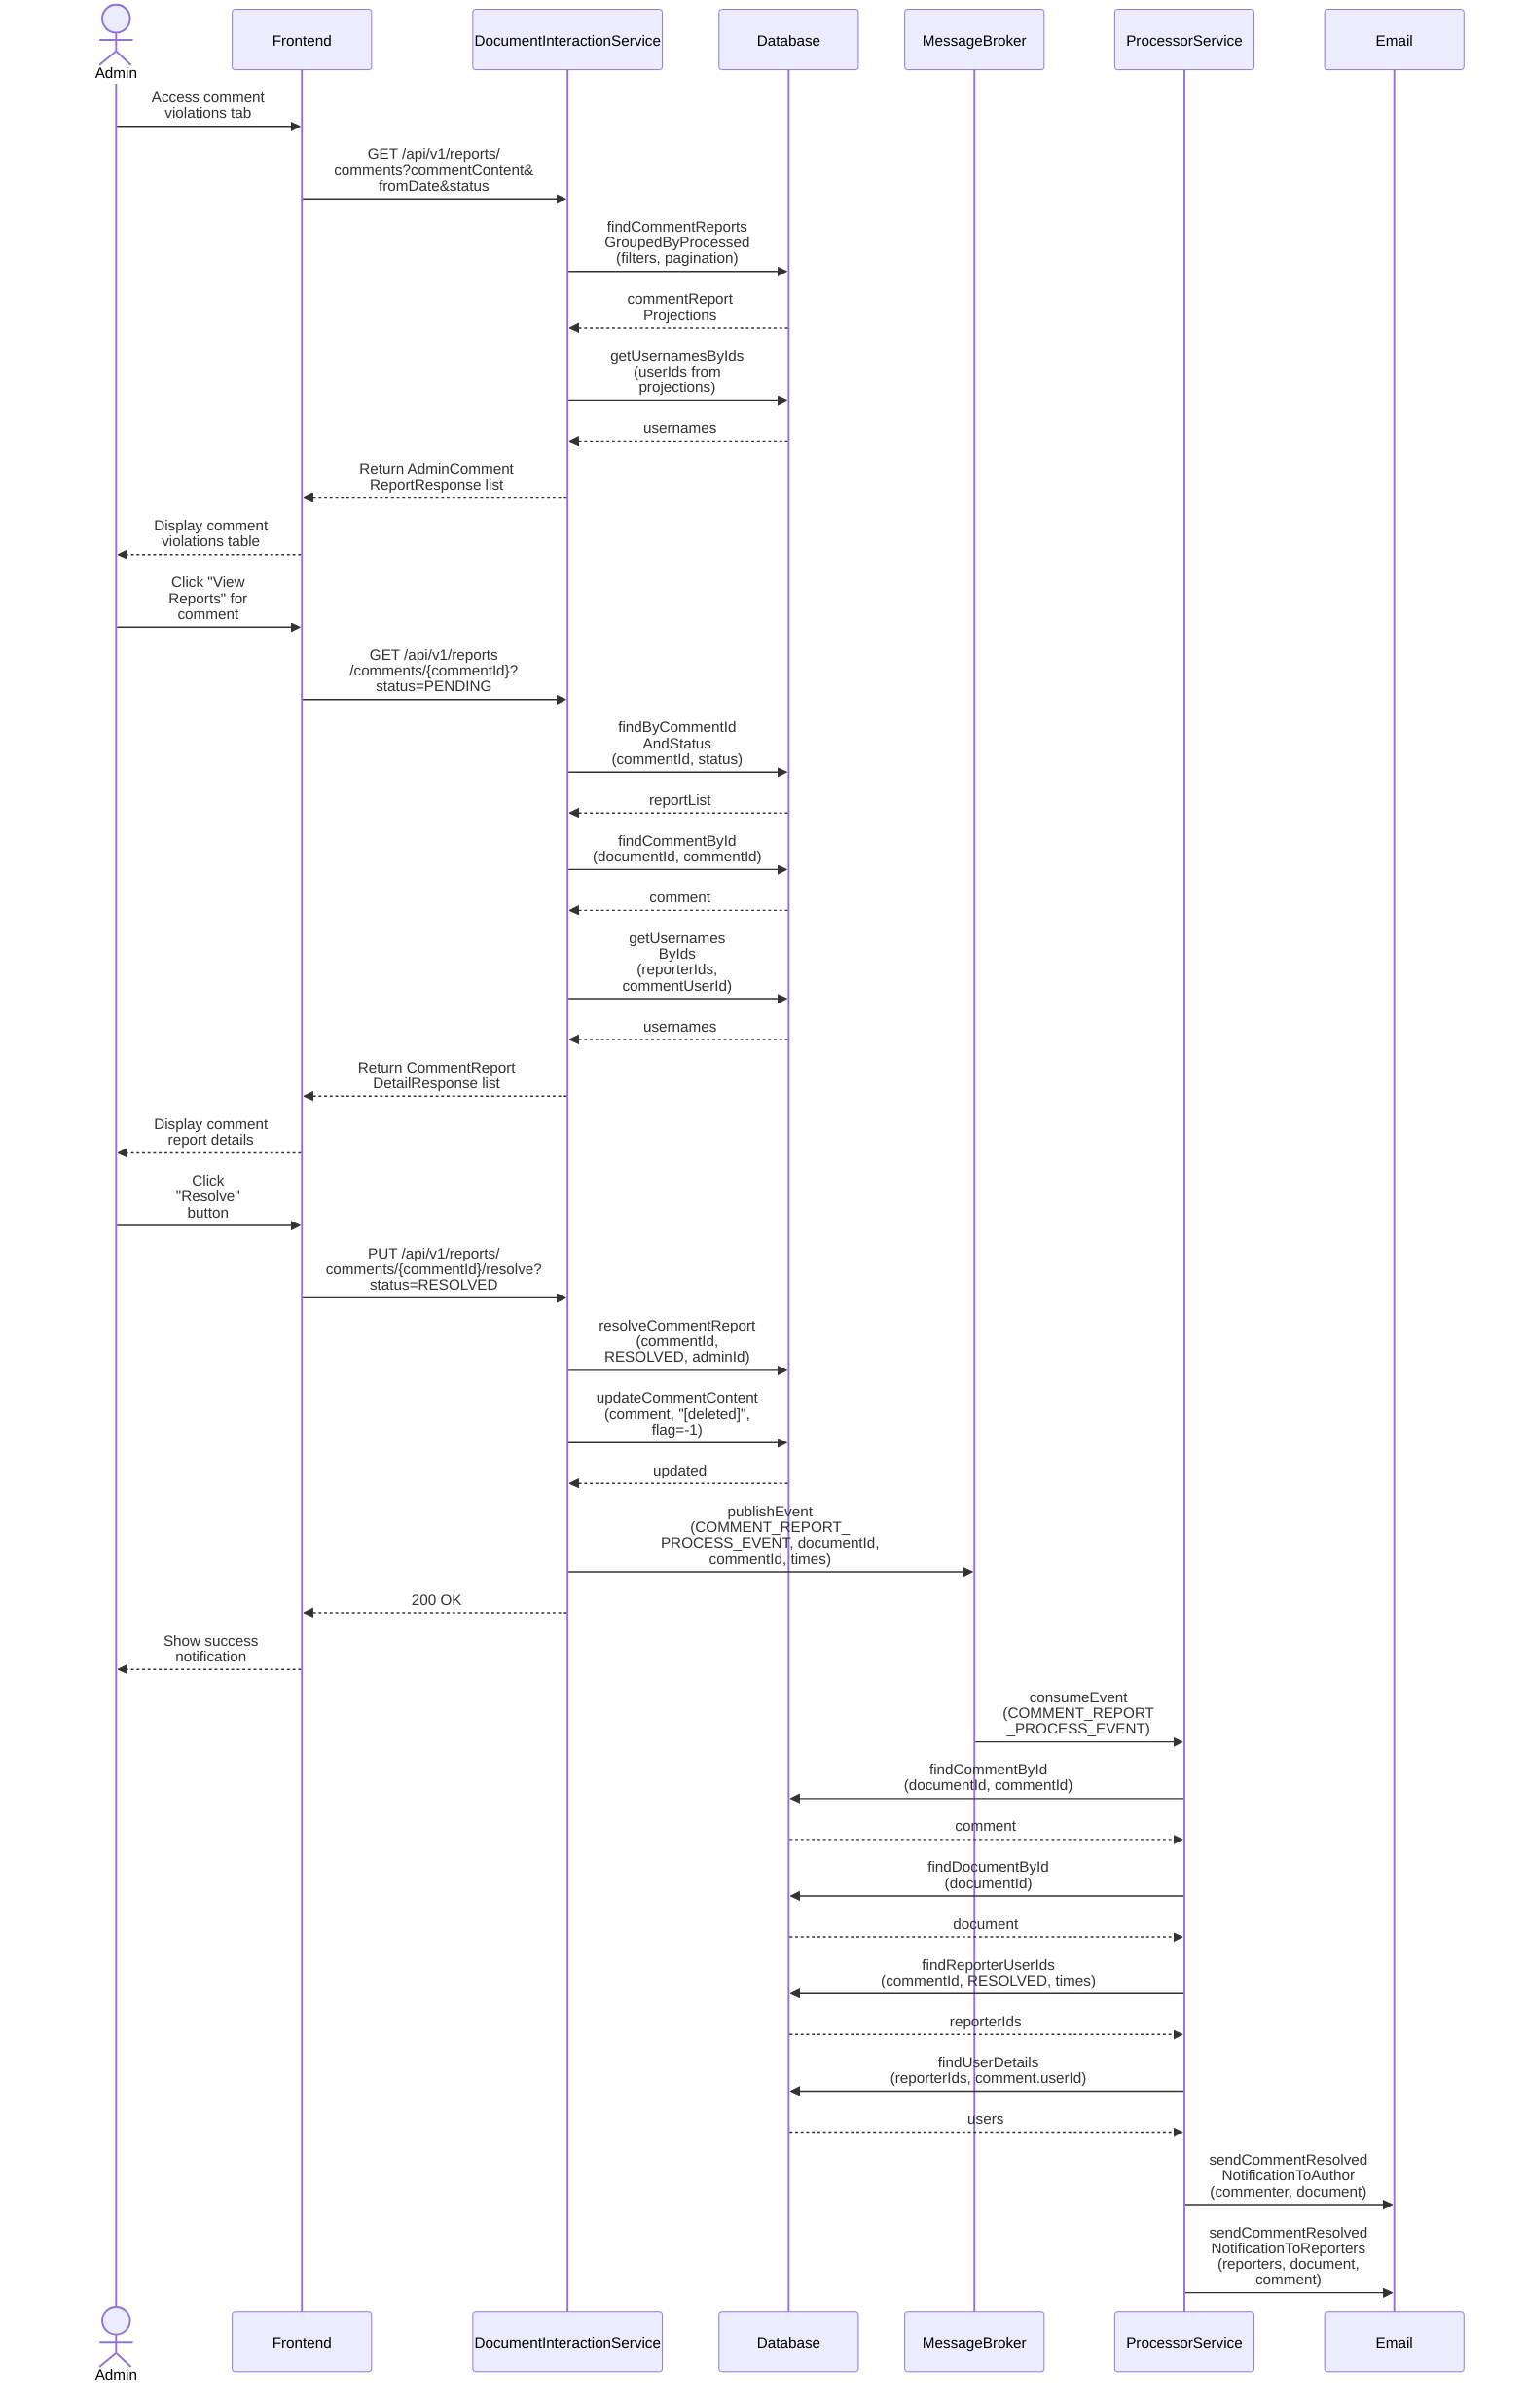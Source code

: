 sequenceDiagram
    actor Admin
    participant Frontend
    participant DIS as DocumentInteractionService
    participant DB as Database
    participant MB as MessageBroker
    participant PS as ProcessorService
    participant Email

%% Admin views comment violations
    Admin->>Frontend: Access comment <br> violations tab
    Frontend->>DIS: GET /api/v1/reports/<br>comments?commentContent&<br>fromDate&status
    DIS->>DB: findCommentReports<br>GroupedByProcessed<br>(filters, pagination)
    DB-->>DIS: commentReport<br>Projections
    DIS->>DB: getUsernamesByIds<br>(userIds from<br> projections)
    DB-->>DIS: usernames
    DIS-->>Frontend: Return AdminComment<br>ReportResponse list
    Frontend-->>Admin: Display comment <br> violations table

%% Admin views specific comment report details
    Admin->>Frontend: Click "View <br> Reports" for <br> comment
    Frontend->>DIS: GET /api/v1/reports<br>/comments/{commentId}?<br>status=PENDING
    DIS->>DB: findByCommentId<br>AndStatus<br>(commentId, status)
    DB-->>DIS: reportList
    DIS->>DB: findCommentById<br>(documentId, commentId)
    DB-->>DIS: comment
    DIS->>DB: getUsernames<br>ByIds<br>(reporterIds, <br>commentUserId)
    DB-->>DIS: usernames
    DIS-->>Frontend: Return CommentReport<br>DetailResponse list
    Frontend-->>Admin: Display comment <br> report details

%% Admin resolves a comment report (removes the comment)
    Admin->>Frontend: Click <br> "Resolve"  <br>button
    Frontend->>DIS: PUT /api/v1/reports/<br>comments/{commentId}/resolve?<br>status=RESOLVED

    DIS->>DB: resolveCommentReport<br>(commentId, <br>RESOLVED, adminId)
    DIS->>DB: updateCommentContent<br>(comment, "[deleted]",<br> flag=-1)
    DB-->>DIS: updated

    DIS->>MB: publishEvent<br>(COMMENT_REPORT_<br>PROCESS_EVENT, documentId,<br> commentId, times)
    DIS-->>Frontend: 200 OK
    Frontend-->>Admin: Show success <br> notification

%% Processor service handles event
    MB->>PS: consumeEvent<br>(COMMENT_REPORT<br>_PROCESS_EVENT)
    PS->>DB: findCommentById<br>(documentId, commentId)
    DB-->>PS: comment
    PS->>DB: findDocumentById<br>(documentId)
    DB-->>PS: document

%% Email notifications
    PS->>DB: findReporterUserIds<br>(commentId, RESOLVED, times)
    DB-->>PS: reporterIds
    PS->>DB: findUserDetails<br>(reporterIds, comment.userId)
    DB-->>PS: users

    PS->>Email: sendCommentResolved<br>NotificationToAuthor<br>(commenter, document)
    PS->>Email: sendCommentResolved<br>NotificationToReporters<br>(reporters, document,<br> comment)